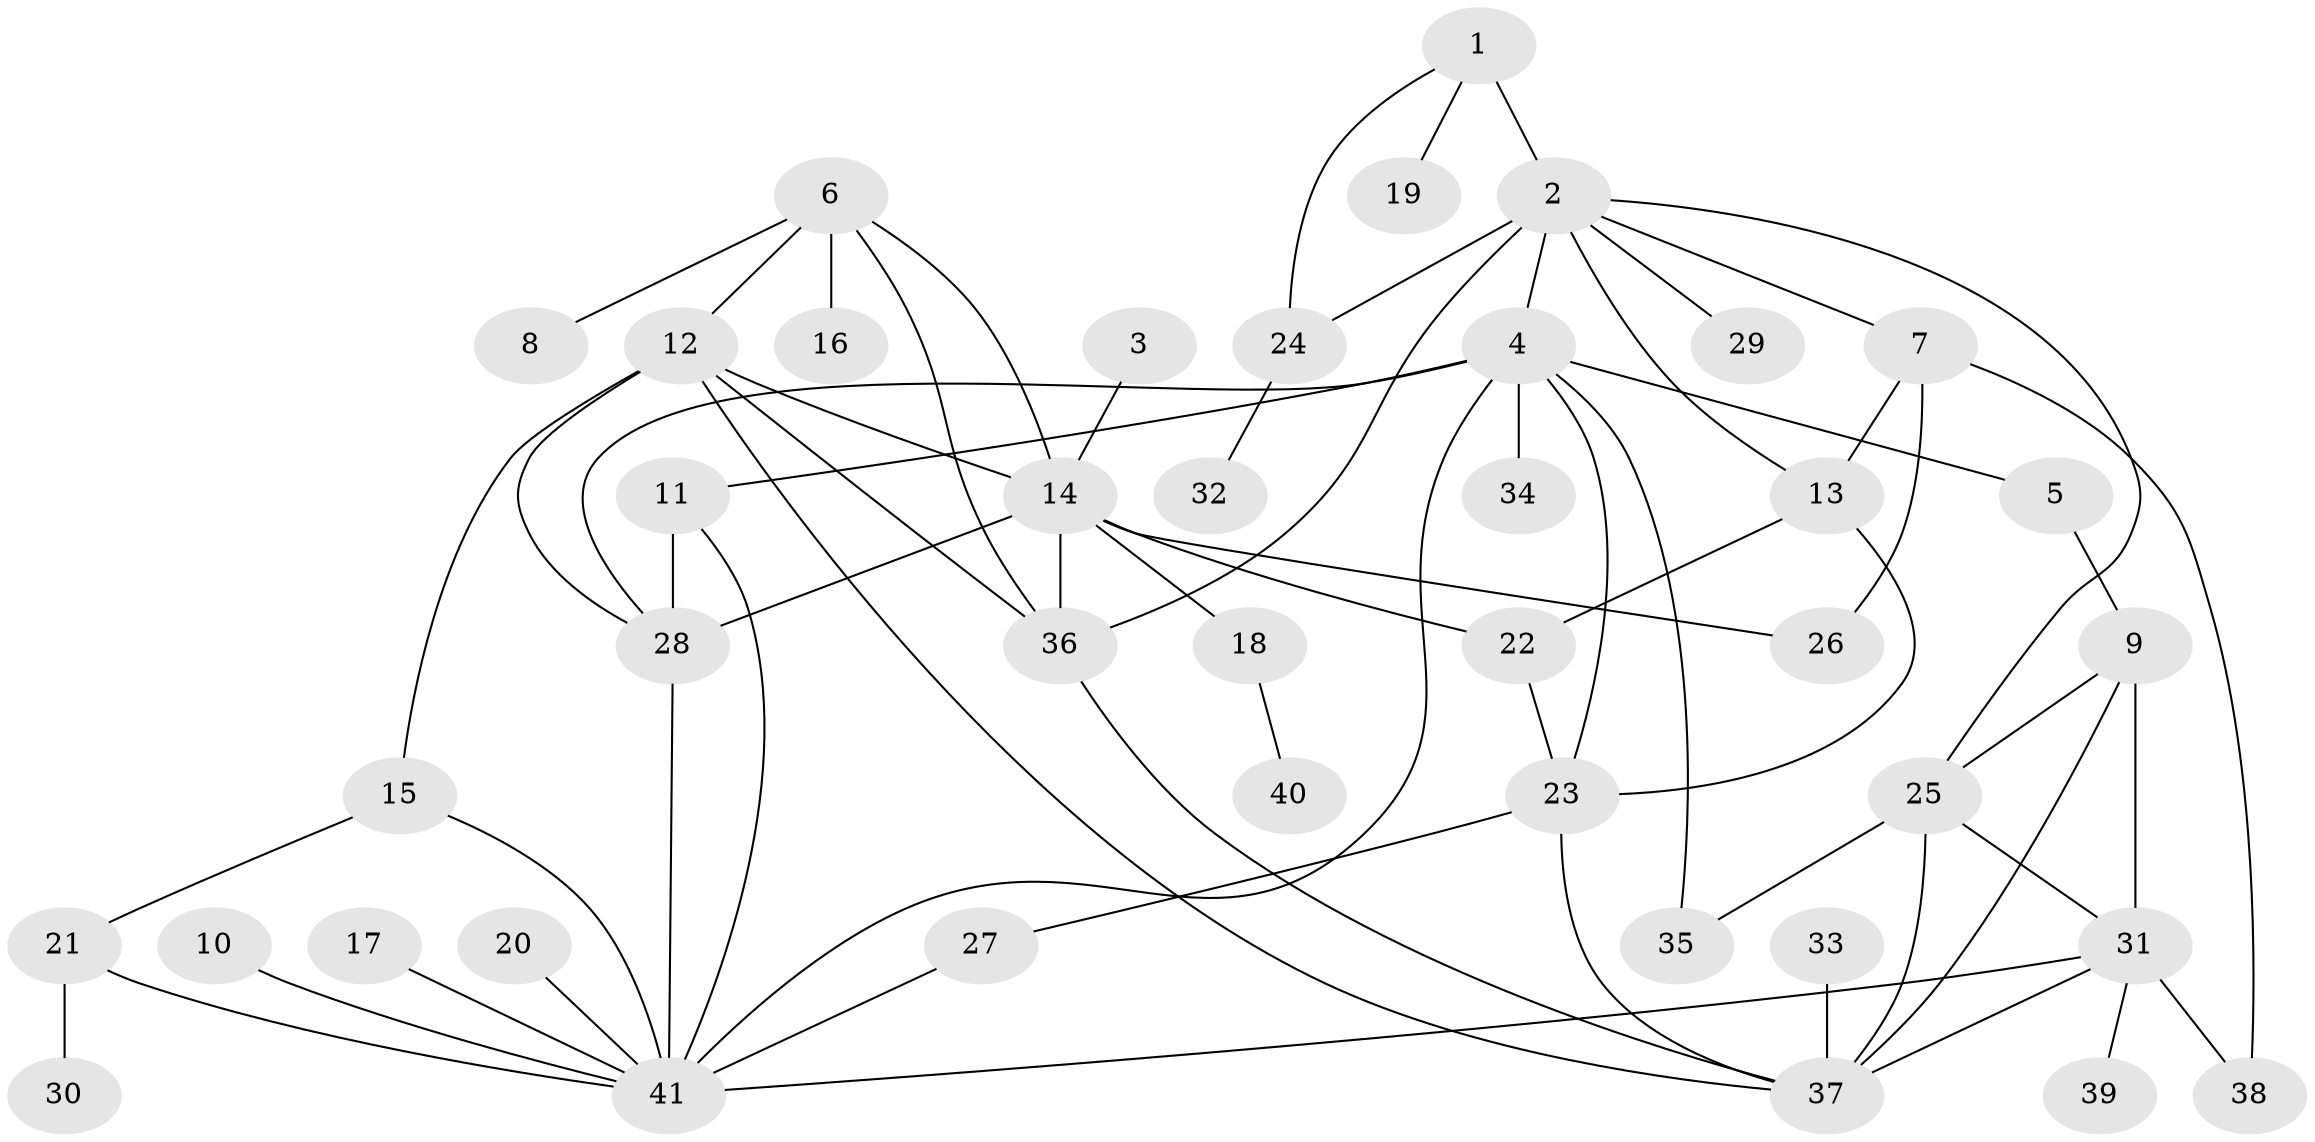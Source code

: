 // original degree distribution, {12: 0.012195121951219513, 9: 0.012195121951219513, 5: 0.06097560975609756, 4: 0.04878048780487805, 6: 0.06097560975609756, 7: 0.06097560975609756, 8: 0.012195121951219513, 10: 0.012195121951219513, 1: 0.5, 2: 0.1951219512195122, 3: 0.024390243902439025}
// Generated by graph-tools (version 1.1) at 2025/02/03/09/25 03:02:49]
// undirected, 41 vertices, 67 edges
graph export_dot {
graph [start="1"]
  node [color=gray90,style=filled];
  1;
  2;
  3;
  4;
  5;
  6;
  7;
  8;
  9;
  10;
  11;
  12;
  13;
  14;
  15;
  16;
  17;
  18;
  19;
  20;
  21;
  22;
  23;
  24;
  25;
  26;
  27;
  28;
  29;
  30;
  31;
  32;
  33;
  34;
  35;
  36;
  37;
  38;
  39;
  40;
  41;
  1 -- 2 [weight=2.0];
  1 -- 19 [weight=1.0];
  1 -- 24 [weight=1.0];
  2 -- 4 [weight=1.0];
  2 -- 7 [weight=1.0];
  2 -- 13 [weight=1.0];
  2 -- 24 [weight=2.0];
  2 -- 25 [weight=1.0];
  2 -- 29 [weight=1.0];
  2 -- 36 [weight=1.0];
  3 -- 14 [weight=1.0];
  4 -- 5 [weight=1.0];
  4 -- 11 [weight=1.0];
  4 -- 23 [weight=1.0];
  4 -- 28 [weight=1.0];
  4 -- 34 [weight=1.0];
  4 -- 35 [weight=1.0];
  4 -- 41 [weight=1.0];
  5 -- 9 [weight=1.0];
  6 -- 8 [weight=1.0];
  6 -- 12 [weight=1.0];
  6 -- 14 [weight=1.0];
  6 -- 16 [weight=1.0];
  6 -- 36 [weight=1.0];
  7 -- 13 [weight=1.0];
  7 -- 26 [weight=1.0];
  7 -- 38 [weight=1.0];
  9 -- 25 [weight=1.0];
  9 -- 31 [weight=1.0];
  9 -- 37 [weight=1.0];
  10 -- 41 [weight=1.0];
  11 -- 28 [weight=1.0];
  11 -- 41 [weight=1.0];
  12 -- 14 [weight=1.0];
  12 -- 15 [weight=1.0];
  12 -- 28 [weight=1.0];
  12 -- 36 [weight=1.0];
  12 -- 37 [weight=1.0];
  13 -- 22 [weight=1.0];
  13 -- 23 [weight=2.0];
  14 -- 18 [weight=1.0];
  14 -- 22 [weight=1.0];
  14 -- 26 [weight=1.0];
  14 -- 28 [weight=1.0];
  14 -- 36 [weight=1.0];
  15 -- 21 [weight=1.0];
  15 -- 41 [weight=1.0];
  17 -- 41 [weight=1.0];
  18 -- 40 [weight=1.0];
  20 -- 41 [weight=1.0];
  21 -- 30 [weight=1.0];
  21 -- 41 [weight=1.0];
  22 -- 23 [weight=2.0];
  23 -- 27 [weight=1.0];
  23 -- 37 [weight=1.0];
  24 -- 32 [weight=1.0];
  25 -- 31 [weight=1.0];
  25 -- 35 [weight=1.0];
  25 -- 37 [weight=1.0];
  27 -- 41 [weight=1.0];
  28 -- 41 [weight=1.0];
  31 -- 37 [weight=1.0];
  31 -- 38 [weight=1.0];
  31 -- 39 [weight=1.0];
  31 -- 41 [weight=1.0];
  33 -- 37 [weight=1.0];
  36 -- 37 [weight=1.0];
}
